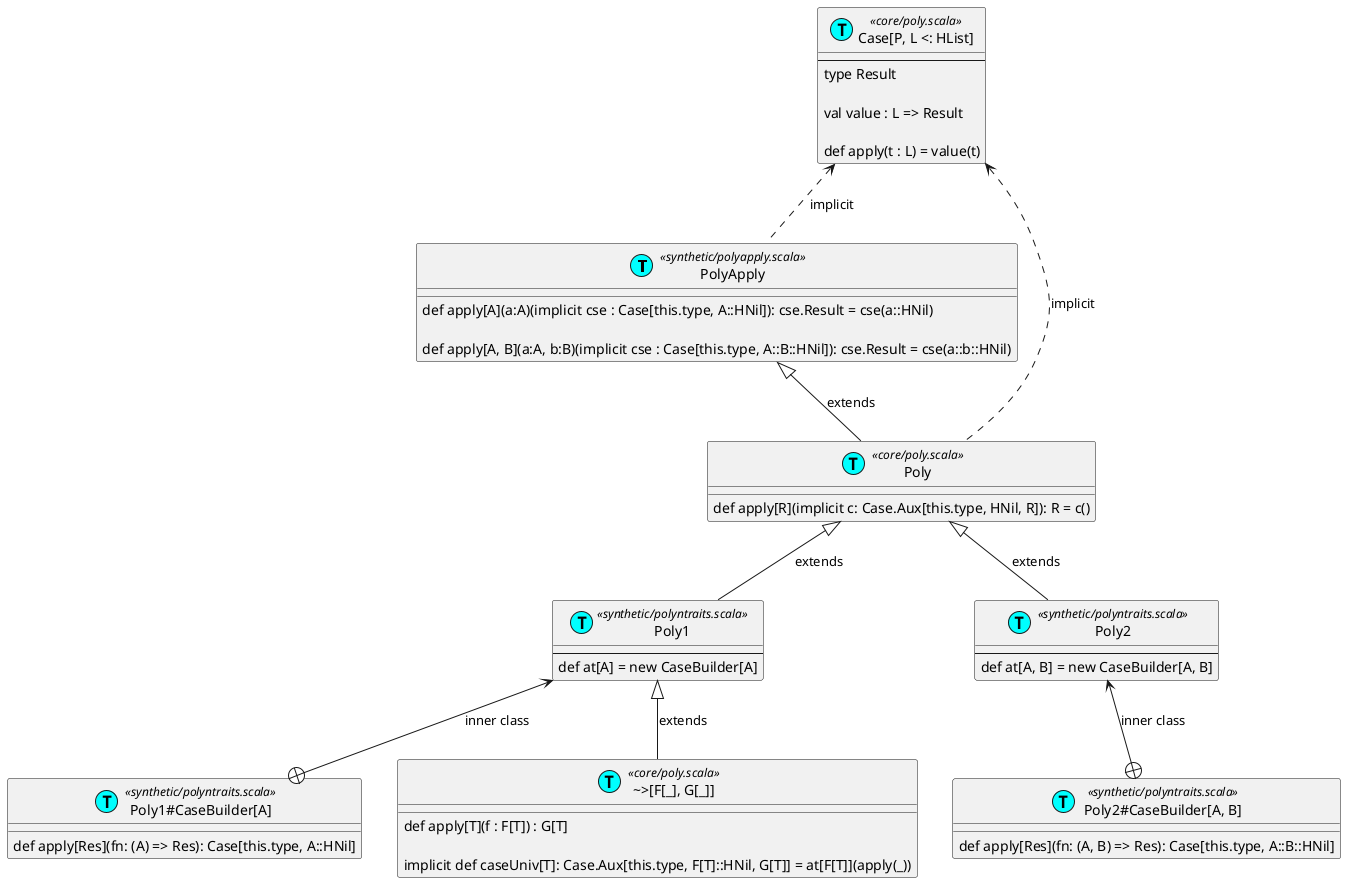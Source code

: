 @startuml
PolyApply <|-- Poly : extends
"Case[P, L <: HList]" <.. PolyApply : implicit
"Case[P, L <: HList]" <.. Poly : implicit

Poly <|-- Poly1 : extends
Poly <|-- Poly2 : extends

Poly1 <--+ "Poly1#CaseBuilder[A]"    : inner class
Poly2 <--+ "Poly2#CaseBuilder[A, B]" : inner class

Poly1 <|-- "~>[F[_], G[_]]" : extends

class PolyApply << (T,aqua) synthetic/polyapply.scala >> {
  def apply[A](a:A)(implicit cse : Case[this.type, A::HNil]): cse.Result = cse(a::HNil)

  def apply[A, B](a:A, b:B)(implicit cse : Case[this.type, A::B::HNil]): cse.Result = cse(a::b::HNil)
}

class "Case[P, L <: HList]" << (T,aqua) core/poly.scala >> {
  ---
  type Result

  val value : L => Result

  def apply(t : L) = value(t)
}

class Poly << (T,aqua) core/poly.scala >> {
  def apply[R](implicit c: Case.Aux[this.type, HNil, R]): R = c()
}

class Poly1 << (T,aqua) synthetic/polyntraits.scala >> {
  ---
  def at[A] = new CaseBuilder[A]
}

class Poly2 << (T,aqua) synthetic/polyntraits.scala >> {
  ---
  def at[A, B] = new CaseBuilder[A, B]
}

class "Poly1#CaseBuilder[A]" << (T,aqua) synthetic/polyntraits.scala >> {
  def apply[Res](fn: (A) => Res): Case[this.type, A::HNil]
}

class "Poly2#CaseBuilder[A, B]" << (T,aqua) synthetic/polyntraits.scala >> {
  def apply[Res](fn: (A, B) => Res): Case[this.type, A::B::HNil]
}

class "~>[F[_], G[_]]" << (T,aqua) core/poly.scala >> {
  def apply[T](f : F[T]) : G[T]

  implicit def caseUniv[T]: Case.Aux[this.type, F[T]::HNil, G[T]] = at[F[T]](apply(_))
}
@enduml
